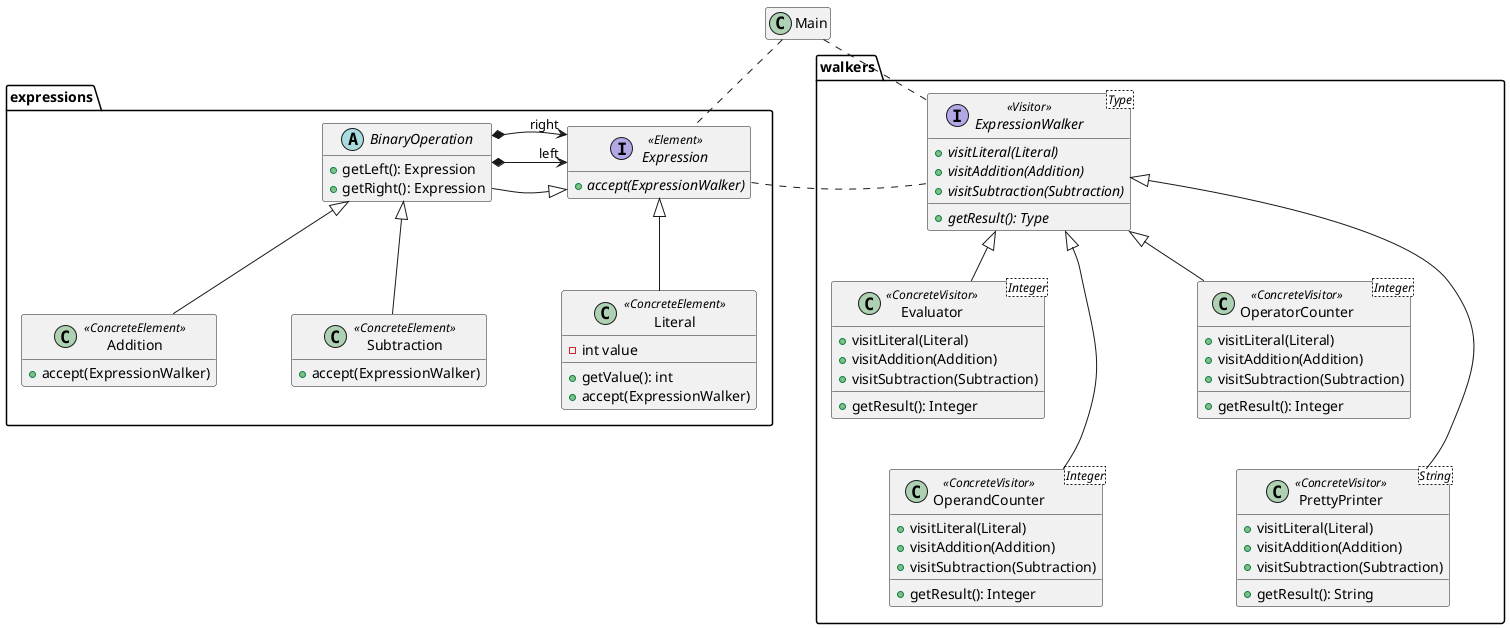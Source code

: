 @startuml

skinparam nodesep 75
skinparam ranksep 50
hide empty members

package expressions {
  interface Expression <<Element>> {
    + {abstract} accept(ExpressionWalker)
  }

  class Literal <<ConcreteElement>> {
    - int value
    __
    + getValue(): int
    + accept(ExpressionWalker)
  }
  Expression <|-- Literal

  abstract class BinaryOperation {
    + getLeft(): Expression
    + getRight(): Expression
  }
  Expression <|-- BinaryOperation
  BinaryOperation *-> "left" Expression
  BinaryOperation *-> "right" Expression

  class Addition <<ConcreteElement>> {
    + accept(ExpressionWalker)
  }
  BinaryOperation <|-- Addition

  class Subtraction <<ConcreteElement>> {
    + accept(ExpressionWalker)
  }
  BinaryOperation <|-- Subtraction
}

package walkers {
  interface ExpressionWalker<Type> <<Visitor>> {
    + {abstract} visitLiteral(Literal)
    + {abstract} visitAddition(Addition)
    + {abstract} visitSubtraction(Subtraction)
    __
    + {abstract} getResult(): Type
  }

  class Evaluator<Integer> <<ConcreteVisitor>> {
    + visitLiteral(Literal)
    + visitAddition(Addition)
    + visitSubtraction(Subtraction)
    __
    + getResult(): Integer
  }
  ExpressionWalker <|-- Evaluator

  class OperandCounter<Integer> <<ConcreteVisitor>> {
    + visitLiteral(Literal)
    + visitAddition(Addition)
    + visitSubtraction(Subtraction)
    __
    + getResult(): Integer
  }
  ExpressionWalker <|-- OperandCounter

  class OperatorCounter<Integer> <<ConcreteVisitor>> {
    + visitLiteral(Literal)
    + visitAddition(Addition)
    + visitSubtraction(Subtraction)
    __
    + getResult(): Integer
  }
  ExpressionWalker <|-- OperatorCounter

  class PrettyPrinter<String> <<ConcreteVisitor>> {
    + visitLiteral(Literal)
    + visitAddition(Addition)
    + visitSubtraction(Subtraction)
    __
    + getResult(): String
  }
  ExpressionWalker <|-- PrettyPrinter

  Evaluator -[hidden]- OperandCounter
  OperatorCounter -[hidden]- PrettyPrinter
}

Expression . ExpressionWalker

class Main
Main .. Expression
Main .. ExpressionWalker

@enduml
